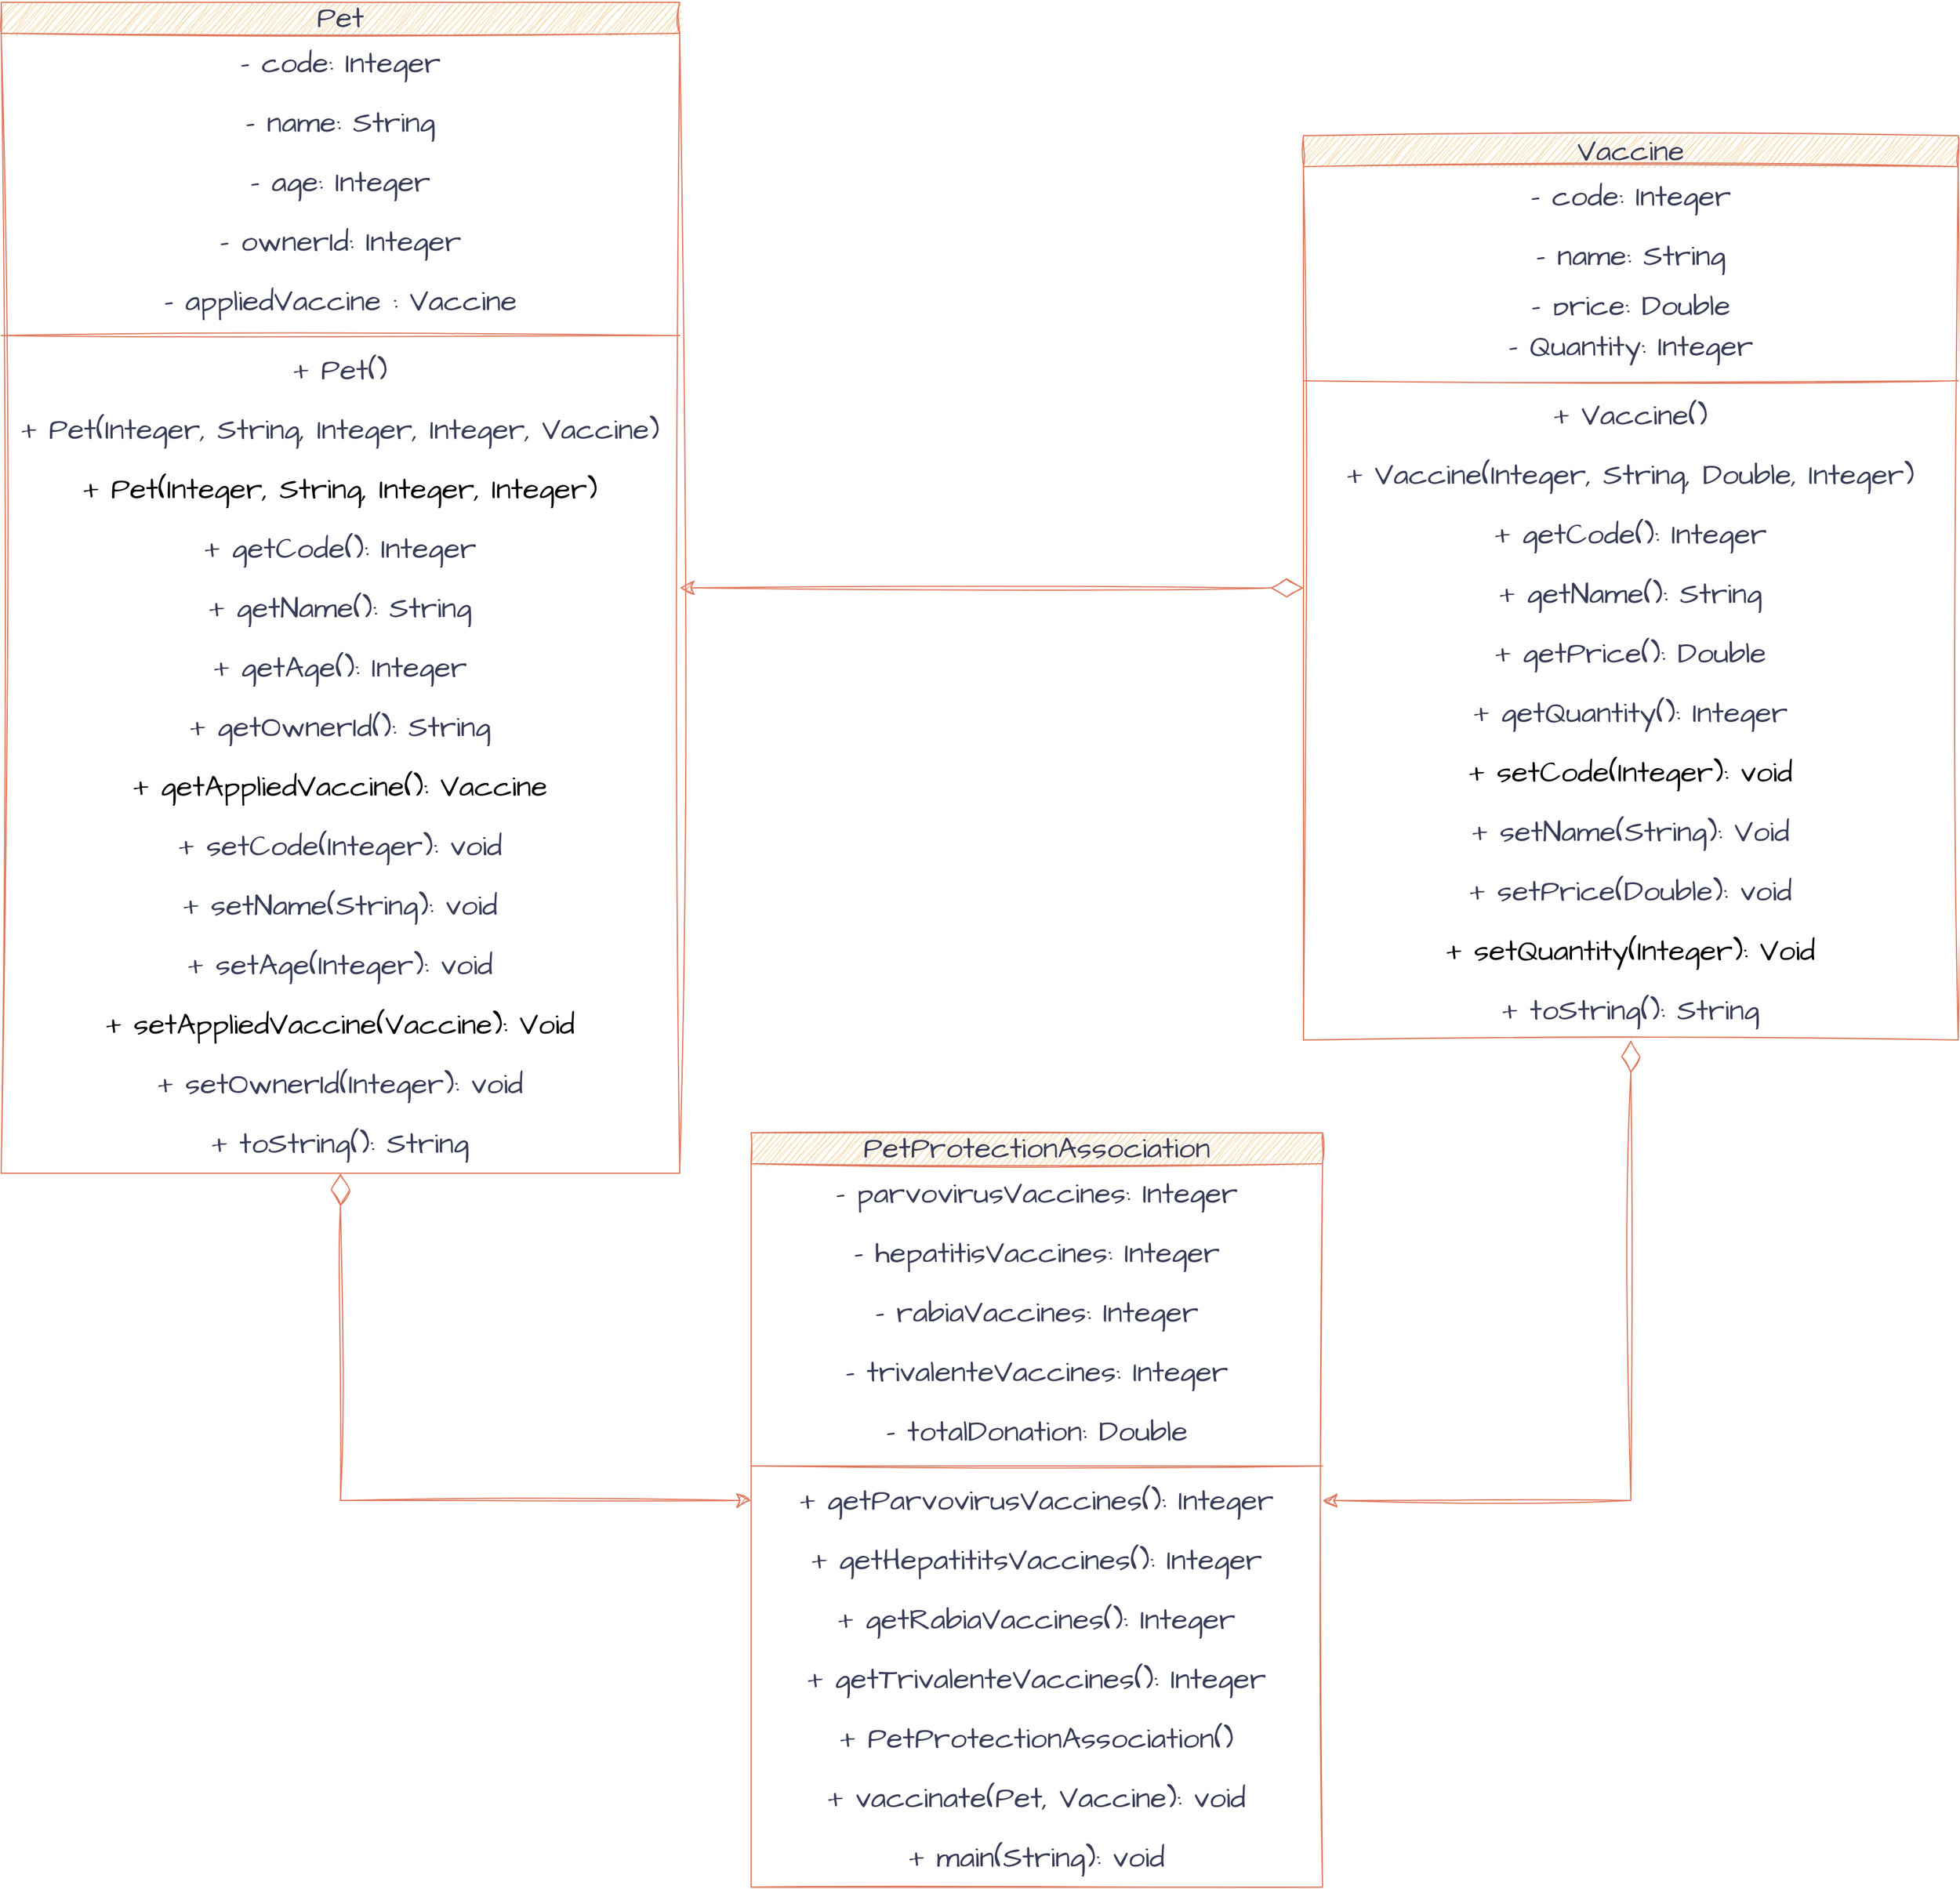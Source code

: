 <mxfile version="22.0.2" type="device">
  <diagram id="C5RBs43oDa-KdzZeNtuy" name="Page-1">
    <mxGraphModel dx="2390" dy="1477" grid="1" gridSize="10" guides="1" tooltips="1" connect="1" arrows="1" fold="1" page="1" pageScale="1" pageWidth="827" pageHeight="1169" math="0" shadow="0">
      <root>
        <mxCell id="WIyWlLk6GJQsqaUBKTNV-0" />
        <mxCell id="WIyWlLk6GJQsqaUBKTNV-1" parent="WIyWlLk6GJQsqaUBKTNV-0" />
        <mxCell id="9QMNmNmVJkwiS58PLL3N-5" style="edgeStyle=orthogonalEdgeStyle;rounded=0;orthogonalLoop=1;jettySize=auto;html=1;entryX=0;entryY=0.5;entryDx=0;entryDy=0;fontSize=25;startSize=25;endSize=10;startArrow=diamondThin;startFill=0;strokeWidth=1;endArrow=classic;endFill=1;sourcePerimeterSpacing=0;sketch=1;curveFitting=1;jiggle=2;labelBackgroundColor=none;strokeColor=#E07A5F;fontColor=default;fontFamily=Architects Daughter;fontSource=https%3A%2F%2Ffonts.googleapis.com%2Fcss%3Ffamily%3DArchitects%2BDaughter;align=center;fontStyle=0;verticalAlign=middle;" parent="WIyWlLk6GJQsqaUBKTNV-1" source="s-cDR5zDLqDyJoDuvzJl-0" target="9QMNmNmVJkwiS58PLL3N-0" edge="1">
          <mxGeometry relative="1" as="geometry" />
        </mxCell>
        <mxCell id="s-cDR5zDLqDyJoDuvzJl-0" value="Pet" style="swimlane;fontStyle=0;align=center;verticalAlign=middle;childLayout=stackLayout;horizontal=1;startSize=26;horizontalStack=0;resizeParent=1;resizeParentMax=0;resizeLast=0;collapsible=1;marginBottom=0;whiteSpace=wrap;html=1;rounded=0;labelBackgroundColor=none;fontFamily=Architects Daughter;fontSize=25;sketch=1;curveFitting=1;jiggle=2;fillColor=#F2CC8F;strokeColor=#E07A5F;fontColor=#393C56;fontSource=https%3A%2F%2Ffonts.googleapis.com%2Fcss%3Ffamily%3DArchitects%2BDaughter;" parent="WIyWlLk6GJQsqaUBKTNV-1" vertex="1">
          <mxGeometry x="10" y="10" width="570" height="984" as="geometry" />
        </mxCell>
        <mxCell id="s-cDR5zDLqDyJoDuvzJl-1" value="- code: Integer" style="text;strokeColor=none;fillColor=none;align=center;verticalAlign=middle;spacingLeft=4;spacingRight=4;overflow=hidden;rotatable=0;points=[[0,0.5],[1,0.5]];portConstraint=eastwest;whiteSpace=wrap;html=1;rounded=0;labelBackgroundColor=none;fontFamily=Architects Daughter;fontSize=25;sketch=1;curveFitting=1;jiggle=2;fontColor=#393C56;fontSource=https%3A%2F%2Ffonts.googleapis.com%2Fcss%3Ffamily%3DArchitects%2BDaughter;fontStyle=0" parent="s-cDR5zDLqDyJoDuvzJl-0" vertex="1">
          <mxGeometry y="26" width="570" height="50" as="geometry" />
        </mxCell>
        <mxCell id="s-cDR5zDLqDyJoDuvzJl-4" value="- name: String" style="text;strokeColor=none;fillColor=none;align=center;verticalAlign=middle;spacingLeft=4;spacingRight=4;overflow=hidden;rotatable=0;points=[[0,0.5],[1,0.5]];portConstraint=eastwest;whiteSpace=wrap;html=1;rounded=0;labelBackgroundColor=none;fontFamily=Architects Daughter;fontSize=25;sketch=1;curveFitting=1;jiggle=2;fontColor=#393C56;fontSource=https%3A%2F%2Ffonts.googleapis.com%2Fcss%3Ffamily%3DArchitects%2BDaughter;fontStyle=0" parent="s-cDR5zDLqDyJoDuvzJl-0" vertex="1">
          <mxGeometry y="76" width="570" height="50" as="geometry" />
        </mxCell>
        <mxCell id="s-cDR5zDLqDyJoDuvzJl-5" value="- age: Integer" style="text;strokeColor=none;fillColor=none;align=center;verticalAlign=middle;spacingLeft=4;spacingRight=4;overflow=hidden;rotatable=0;points=[[0,0.5],[1,0.5]];portConstraint=eastwest;whiteSpace=wrap;html=1;rounded=0;labelBackgroundColor=none;fontFamily=Architects Daughter;fontSize=25;sketch=1;curveFitting=1;jiggle=2;fontColor=#393C56;fontSource=https%3A%2F%2Ffonts.googleapis.com%2Fcss%3Ffamily%3DArchitects%2BDaughter;fontStyle=0" parent="s-cDR5zDLqDyJoDuvzJl-0" vertex="1">
          <mxGeometry y="126" width="570" height="50" as="geometry" />
        </mxCell>
        <mxCell id="s-cDR5zDLqDyJoDuvzJl-6" value="- ownerId: Integer" style="text;strokeColor=none;fillColor=none;align=center;verticalAlign=middle;spacingLeft=4;spacingRight=4;overflow=hidden;rotatable=0;points=[[0,0.5],[1,0.5]];portConstraint=eastwest;whiteSpace=wrap;html=1;rounded=0;labelBackgroundColor=none;fontFamily=Architects Daughter;fontSize=25;sketch=1;curveFitting=1;jiggle=2;fontColor=#393C56;fontSource=https%3A%2F%2Ffonts.googleapis.com%2Fcss%3Ffamily%3DArchitects%2BDaughter;fontStyle=0" parent="s-cDR5zDLqDyJoDuvzJl-0" vertex="1">
          <mxGeometry y="176" width="570" height="50" as="geometry" />
        </mxCell>
        <mxCell id="s-cDR5zDLqDyJoDuvzJl-7" value="- appliedVaccine : Vaccine" style="text;strokeColor=none;fillColor=none;align=center;verticalAlign=middle;spacingLeft=4;spacingRight=4;overflow=hidden;rotatable=0;points=[[0,0.5],[1,0.5]];portConstraint=eastwest;whiteSpace=wrap;html=1;rounded=0;labelBackgroundColor=none;fontFamily=Architects Daughter;fontSize=25;sketch=1;curveFitting=1;jiggle=2;fontColor=#393C56;fontSource=https%3A%2F%2Ffonts.googleapis.com%2Fcss%3Ffamily%3DArchitects%2BDaughter;fontStyle=0" parent="s-cDR5zDLqDyJoDuvzJl-0" vertex="1">
          <mxGeometry y="226" width="570" height="50" as="geometry" />
        </mxCell>
        <mxCell id="s-cDR5zDLqDyJoDuvzJl-2" value="" style="line;strokeWidth=1;fillColor=none;align=center;verticalAlign=middle;spacingTop=-1;spacingLeft=3;spacingRight=3;rotatable=0;labelPosition=right;points=[];portConstraint=eastwest;rounded=0;labelBackgroundColor=none;fontSize=25;fontFamily=Architects Daughter;sketch=1;curveFitting=1;jiggle=2;strokeColor=#E07A5F;fontColor=#393C56;fontSource=https%3A%2F%2Ffonts.googleapis.com%2Fcss%3Ffamily%3DArchitects%2BDaughter;fontStyle=0" parent="s-cDR5zDLqDyJoDuvzJl-0" vertex="1">
          <mxGeometry y="276" width="570" height="8" as="geometry" />
        </mxCell>
        <mxCell id="4rWNcDBVHaxj59ABQTRB-32" value="+ Pet()" style="text;strokeColor=none;fillColor=none;align=center;verticalAlign=middle;spacingLeft=4;spacingRight=4;overflow=hidden;rotatable=0;points=[[0,0.5],[1,0.5]];portConstraint=eastwest;whiteSpace=wrap;html=1;rounded=0;labelBackgroundColor=none;fontFamily=Architects Daughter;fontSize=25;sketch=1;curveFitting=1;jiggle=2;fontColor=#393C56;fontSource=https%3A%2F%2Ffonts.googleapis.com%2Fcss%3Ffamily%3DArchitects%2BDaughter;fontStyle=0" vertex="1" parent="s-cDR5zDLqDyJoDuvzJl-0">
          <mxGeometry y="284" width="570" height="50" as="geometry" />
        </mxCell>
        <mxCell id="RIRtDlf__ccD125BJFYe-2" value="+ Pet(Integer, String, Integer, Integer, Vaccine)" style="text;strokeColor=none;fillColor=none;align=center;verticalAlign=middle;spacingLeft=4;spacingRight=4;overflow=hidden;rotatable=0;points=[[0,0.5],[1,0.5]];portConstraint=eastwest;whiteSpace=wrap;html=1;rounded=0;labelBackgroundColor=none;fontFamily=Architects Daughter;fontSize=25;sketch=1;curveFitting=1;jiggle=2;fontColor=#393C56;fontSource=https%3A%2F%2Ffonts.googleapis.com%2Fcss%3Ffamily%3DArchitects%2BDaughter;fontStyle=0" parent="s-cDR5zDLqDyJoDuvzJl-0" vertex="1">
          <mxGeometry y="334" width="570" height="50" as="geometry" />
        </mxCell>
        <mxCell id="m6N8ooDh9dfK12j7BLAH-2" value="+ Pet(Integer, String, Integer, Integer)" style="text;strokeColor=none;fillColor=none;align=center;verticalAlign=middle;spacingLeft=4;spacingRight=4;overflow=hidden;rotatable=0;points=[[0,0.5],[1,0.5]];portConstraint=eastwest;whiteSpace=wrap;html=1;fontSize=25;fontFamily=Architects Daughter;fontStyle=0" parent="s-cDR5zDLqDyJoDuvzJl-0" vertex="1">
          <mxGeometry y="384" width="570" height="50" as="geometry" />
        </mxCell>
        <mxCell id="RIRtDlf__ccD125BJFYe-3" value="+ getCode(): Integer" style="text;strokeColor=none;fillColor=none;align=center;verticalAlign=middle;spacingLeft=4;spacingRight=4;overflow=hidden;rotatable=0;points=[[0,0.5],[1,0.5]];portConstraint=eastwest;whiteSpace=wrap;html=1;rounded=0;labelBackgroundColor=none;fontFamily=Architects Daughter;fontSize=25;sketch=1;curveFitting=1;jiggle=2;fontColor=#393C56;fontSource=https%3A%2F%2Ffonts.googleapis.com%2Fcss%3Ffamily%3DArchitects%2BDaughter;fontStyle=0" parent="s-cDR5zDLqDyJoDuvzJl-0" vertex="1">
          <mxGeometry y="434" width="570" height="50" as="geometry" />
        </mxCell>
        <mxCell id="RIRtDlf__ccD125BJFYe-4" value="+ getName(): String" style="text;strokeColor=none;fillColor=none;align=center;verticalAlign=middle;spacingLeft=4;spacingRight=4;overflow=hidden;rotatable=0;points=[[0,0.5],[1,0.5]];portConstraint=eastwest;whiteSpace=wrap;html=1;rounded=0;labelBackgroundColor=none;fontFamily=Architects Daughter;fontSize=25;sketch=1;curveFitting=1;jiggle=2;fontColor=#393C56;fontSource=https%3A%2F%2Ffonts.googleapis.com%2Fcss%3Ffamily%3DArchitects%2BDaughter;fontStyle=0" parent="s-cDR5zDLqDyJoDuvzJl-0" vertex="1">
          <mxGeometry y="484" width="570" height="50" as="geometry" />
        </mxCell>
        <mxCell id="RIRtDlf__ccD125BJFYe-5" value="+ getAge(): Integer" style="text;strokeColor=none;fillColor=none;align=center;verticalAlign=middle;spacingLeft=4;spacingRight=4;overflow=hidden;rotatable=0;points=[[0,0.5],[1,0.5]];portConstraint=eastwest;whiteSpace=wrap;html=1;rounded=0;labelBackgroundColor=none;fontFamily=Architects Daughter;fontSize=25;sketch=1;curveFitting=1;jiggle=2;fontColor=#393C56;fontSource=https%3A%2F%2Ffonts.googleapis.com%2Fcss%3Ffamily%3DArchitects%2BDaughter;fontStyle=0" parent="s-cDR5zDLqDyJoDuvzJl-0" vertex="1">
          <mxGeometry y="534" width="570" height="50" as="geometry" />
        </mxCell>
        <mxCell id="RIRtDlf__ccD125BJFYe-6" value="+ getOwnerId(): String" style="text;strokeColor=none;fillColor=none;align=center;verticalAlign=middle;spacingLeft=4;spacingRight=4;overflow=hidden;rotatable=0;points=[[0,0.5],[1,0.5]];portConstraint=eastwest;whiteSpace=wrap;html=1;rounded=0;labelBackgroundColor=none;fontFamily=Architects Daughter;fontSize=25;sketch=1;curveFitting=1;jiggle=2;fontColor=#393C56;fontSource=https%3A%2F%2Ffonts.googleapis.com%2Fcss%3Ffamily%3DArchitects%2BDaughter;fontStyle=0" parent="s-cDR5zDLqDyJoDuvzJl-0" vertex="1">
          <mxGeometry y="584" width="570" height="50" as="geometry" />
        </mxCell>
        <mxCell id="m6N8ooDh9dfK12j7BLAH-3" value="+ getAppliedVaccine(): Vaccine" style="text;strokeColor=none;fillColor=none;align=center;verticalAlign=middle;spacingLeft=4;spacingRight=4;overflow=hidden;rotatable=0;points=[[0,0.5],[1,0.5]];portConstraint=eastwest;whiteSpace=wrap;html=1;fontSize=25;fontFamily=Architects Daughter;fontStyle=0" parent="s-cDR5zDLqDyJoDuvzJl-0" vertex="1">
          <mxGeometry y="634" width="570" height="50" as="geometry" />
        </mxCell>
        <mxCell id="RIRtDlf__ccD125BJFYe-8" value="+ setCode(Integer): void" style="text;strokeColor=none;fillColor=none;align=center;verticalAlign=middle;spacingLeft=4;spacingRight=4;overflow=hidden;rotatable=0;points=[[0,0.5],[1,0.5]];portConstraint=eastwest;whiteSpace=wrap;html=1;rounded=0;labelBackgroundColor=none;fontFamily=Architects Daughter;fontSize=25;glass=0;shadow=0;noLabel=0;portConstraintRotation=0;snapToPoint=0;fixDash=0;metaEdit=0;backgroundOutline=0;sketch=1;curveFitting=1;jiggle=2;fontColor=#393C56;fontSource=https%3A%2F%2Ffonts.googleapis.com%2Fcss%3Ffamily%3DArchitects%2BDaughter;fontStyle=0" parent="s-cDR5zDLqDyJoDuvzJl-0" vertex="1">
          <mxGeometry y="684" width="570" height="50" as="geometry" />
        </mxCell>
        <mxCell id="RIRtDlf__ccD125BJFYe-9" value="+ setName(String): void" style="text;strokeColor=none;fillColor=none;align=center;verticalAlign=middle;spacingLeft=4;spacingRight=4;overflow=hidden;rotatable=0;points=[[0,0.5],[1,0.5]];portConstraint=eastwest;whiteSpace=wrap;html=1;rounded=0;labelBackgroundColor=none;fontFamily=Architects Daughter;fontSize=25;glass=0;shadow=0;noLabel=0;portConstraintRotation=0;snapToPoint=0;fixDash=0;metaEdit=0;backgroundOutline=0;sketch=1;curveFitting=1;jiggle=2;fontColor=#393C56;fontSource=https%3A%2F%2Ffonts.googleapis.com%2Fcss%3Ffamily%3DArchitects%2BDaughter;fontStyle=0" parent="s-cDR5zDLqDyJoDuvzJl-0" vertex="1">
          <mxGeometry y="734" width="570" height="50" as="geometry" />
        </mxCell>
        <mxCell id="RIRtDlf__ccD125BJFYe-10" value="+ setAge(Integer): void" style="text;strokeColor=none;fillColor=none;align=center;verticalAlign=middle;spacingLeft=4;spacingRight=4;overflow=hidden;rotatable=0;points=[[0,0.5],[1,0.5]];portConstraint=eastwest;whiteSpace=wrap;html=1;rounded=0;labelBackgroundColor=none;fontFamily=Architects Daughter;fontSize=25;glass=0;shadow=0;noLabel=0;portConstraintRotation=0;snapToPoint=0;fixDash=0;metaEdit=0;backgroundOutline=0;sketch=1;curveFitting=1;jiggle=2;fontColor=#393C56;fontSource=https%3A%2F%2Ffonts.googleapis.com%2Fcss%3Ffamily%3DArchitects%2BDaughter;fontStyle=0" parent="s-cDR5zDLqDyJoDuvzJl-0" vertex="1">
          <mxGeometry y="784" width="570" height="50" as="geometry" />
        </mxCell>
        <mxCell id="m6N8ooDh9dfK12j7BLAH-4" value="+ setAppliedVaccine(Vaccine): Void" style="text;strokeColor=none;fillColor=none;align=center;verticalAlign=middle;spacingLeft=4;spacingRight=4;overflow=hidden;rotatable=0;points=[[0,0.5],[1,0.5]];portConstraint=eastwest;whiteSpace=wrap;html=1;fontSize=25;fontFamily=Architects Daughter;fontStyle=0" parent="s-cDR5zDLqDyJoDuvzJl-0" vertex="1">
          <mxGeometry y="834" width="570" height="50" as="geometry" />
        </mxCell>
        <mxCell id="RIRtDlf__ccD125BJFYe-11" value="+ setOwnerId(Integer): void" style="text;strokeColor=none;fillColor=none;align=center;verticalAlign=middle;spacingLeft=4;spacingRight=4;overflow=hidden;rotatable=0;points=[[0,0.5],[1,0.5]];portConstraint=eastwest;whiteSpace=wrap;html=1;rounded=0;labelBackgroundColor=none;fontFamily=Architects Daughter;fontSize=25;glass=0;shadow=0;noLabel=0;portConstraintRotation=0;snapToPoint=0;fixDash=0;metaEdit=0;backgroundOutline=0;sketch=1;curveFitting=1;jiggle=2;fontColor=#393C56;fontSource=https%3A%2F%2Ffonts.googleapis.com%2Fcss%3Ffamily%3DArchitects%2BDaughter;fontStyle=0" parent="s-cDR5zDLqDyJoDuvzJl-0" vertex="1">
          <mxGeometry y="884" width="570" height="50" as="geometry" />
        </mxCell>
        <mxCell id="s-cDR5zDLqDyJoDuvzJl-3" value="+ toString(): String" style="text;strokeColor=none;fillColor=none;align=center;verticalAlign=middle;spacingLeft=4;spacingRight=4;overflow=hidden;rotatable=0;points=[[0,0.5],[1,0.5]];portConstraint=eastwest;whiteSpace=wrap;html=1;rounded=0;labelBackgroundColor=none;fontFamily=Architects Daughter;fontSize=25;glass=0;shadow=0;noLabel=0;portConstraintRotation=0;snapToPoint=0;fixDash=0;metaEdit=0;backgroundOutline=0;fontStyle=0;sketch=1;curveFitting=1;jiggle=2;fontColor=#393C56;fontSource=https%3A%2F%2Ffonts.googleapis.com%2Fcss%3Ffamily%3DArchitects%2BDaughter;" parent="s-cDR5zDLqDyJoDuvzJl-0" vertex="1">
          <mxGeometry y="934" width="570" height="50" as="geometry" />
        </mxCell>
        <mxCell id="9QMNmNmVJkwiS58PLL3N-7" style="edgeStyle=orthogonalEdgeStyle;rounded=0;orthogonalLoop=1;jettySize=auto;html=1;entryX=1;entryY=0.5;entryDx=0;entryDy=0;fontSize=25;startSize=25;endSize=10;endArrow=classic;endFill=1;startArrow=diamondThin;startFill=0;sketch=1;curveFitting=1;jiggle=2;labelBackgroundColor=none;strokeColor=#E07A5F;fontColor=default;fontFamily=Architects Daughter;fontSource=https%3A%2F%2Ffonts.googleapis.com%2Fcss%3Ffamily%3DArchitects%2BDaughter;align=center;fontStyle=0;verticalAlign=middle;" parent="WIyWlLk6GJQsqaUBKTNV-1" source="s-cDR5zDLqDyJoDuvzJl-9" target="9QMNmNmVJkwiS58PLL3N-0" edge="1">
          <mxGeometry relative="1" as="geometry" />
        </mxCell>
        <mxCell id="4rWNcDBVHaxj59ABQTRB-31" style="edgeStyle=none;curved=1;rounded=0;sketch=1;hachureGap=4;jiggle=2;curveFitting=1;orthogonalLoop=1;jettySize=auto;html=1;fontFamily=Architects Daughter;fontSource=https%3A%2F%2Ffonts.googleapis.com%2Fcss%3Ffamily%3DArchitects%2BDaughter;fontSize=16;startSize=25;endSize=10;fillColor=#ffe6cc;strokeColor=#E07A5F;startArrow=diamondThin;startFill=0;" edge="1" parent="WIyWlLk6GJQsqaUBKTNV-1" source="s-cDR5zDLqDyJoDuvzJl-9" target="s-cDR5zDLqDyJoDuvzJl-0">
          <mxGeometry relative="1" as="geometry" />
        </mxCell>
        <mxCell id="s-cDR5zDLqDyJoDuvzJl-9" value="Vaccine" style="swimlane;fontStyle=0;align=center;verticalAlign=middle;childLayout=stackLayout;horizontal=1;startSize=26;horizontalStack=0;resizeParent=1;resizeParentMax=0;resizeLast=0;collapsible=1;marginBottom=0;whiteSpace=wrap;html=1;rounded=0;labelBackgroundColor=none;fontSize=25;fontFamily=Architects Daughter;sketch=1;curveFitting=1;jiggle=2;fillColor=#F2CC8F;strokeColor=#E07A5F;fontColor=#393C56;fontSource=https%3A%2F%2Ffonts.googleapis.com%2Fcss%3Ffamily%3DArchitects%2BDaughter;" parent="WIyWlLk6GJQsqaUBKTNV-1" vertex="1">
          <mxGeometry x="1104" y="122" width="550" height="760" as="geometry" />
        </mxCell>
        <mxCell id="s-cDR5zDLqDyJoDuvzJl-10" value="- code: Integer" style="text;strokeColor=none;fillColor=none;align=center;verticalAlign=middle;spacingLeft=4;spacingRight=4;overflow=hidden;rotatable=0;points=[[0,0.5],[1,0.5]];portConstraint=eastwest;whiteSpace=wrap;html=1;rounded=0;labelBackgroundColor=none;fontFamily=Architects Daughter;fontSize=25;sketch=1;curveFitting=1;jiggle=2;fontColor=#393C56;fontSource=https%3A%2F%2Ffonts.googleapis.com%2Fcss%3Ffamily%3DArchitects%2BDaughter;fontStyle=0" parent="s-cDR5zDLqDyJoDuvzJl-9" vertex="1">
          <mxGeometry y="26" width="550" height="50" as="geometry" />
        </mxCell>
        <mxCell id="s-cDR5zDLqDyJoDuvzJl-11" value="- name: String" style="text;strokeColor=none;fillColor=none;align=center;verticalAlign=middle;spacingLeft=4;spacingRight=4;overflow=hidden;rotatable=0;points=[[0,0.5],[1,0.5]];portConstraint=eastwest;whiteSpace=wrap;html=1;rounded=0;labelBackgroundColor=none;fontFamily=Architects Daughter;fontSize=25;sketch=1;curveFitting=1;jiggle=2;fontColor=#393C56;fontSource=https%3A%2F%2Ffonts.googleapis.com%2Fcss%3Ffamily%3DArchitects%2BDaughter;fontStyle=0" parent="s-cDR5zDLqDyJoDuvzJl-9" vertex="1">
          <mxGeometry y="76" width="550" height="50" as="geometry" />
        </mxCell>
        <mxCell id="s-cDR5zDLqDyJoDuvzJl-12" value="- price: Double" style="text;strokeColor=none;fillColor=none;align=center;verticalAlign=middle;spacingLeft=4;spacingRight=4;overflow=hidden;rotatable=0;points=[[0,0.5],[1,0.5]];portConstraint=eastwest;whiteSpace=wrap;html=1;rounded=0;labelBackgroundColor=none;fontFamily=Architects Daughter;fontSize=25;sketch=1;curveFitting=1;jiggle=2;fontColor=#393C56;fontSource=https%3A%2F%2Ffonts.googleapis.com%2Fcss%3Ffamily%3DArchitects%2BDaughter;fontStyle=0" parent="s-cDR5zDLqDyJoDuvzJl-9" vertex="1">
          <mxGeometry y="126" width="550" height="26" as="geometry" />
        </mxCell>
        <mxCell id="s-cDR5zDLqDyJoDuvzJl-19" value="- Quantity: Integer" style="text;strokeColor=none;fillColor=none;align=center;verticalAlign=middle;spacingLeft=4;spacingRight=4;overflow=hidden;rotatable=0;points=[[0,0.5],[1,0.5]];portConstraint=eastwest;whiteSpace=wrap;html=1;rounded=0;labelBackgroundColor=none;fontFamily=Architects Daughter;fontSize=25;sketch=1;curveFitting=1;jiggle=2;fontColor=#393C56;fontSource=https%3A%2F%2Ffonts.googleapis.com%2Fcss%3Ffamily%3DArchitects%2BDaughter;fontStyle=0" parent="s-cDR5zDLqDyJoDuvzJl-9" vertex="1">
          <mxGeometry y="152" width="550" height="50" as="geometry" />
        </mxCell>
        <mxCell id="s-cDR5zDLqDyJoDuvzJl-15" value="" style="line;strokeWidth=1;fillColor=none;align=center;verticalAlign=middle;spacingTop=-1;spacingLeft=3;spacingRight=3;rotatable=0;labelPosition=right;points=[];portConstraint=eastwest;rounded=0;labelBackgroundColor=none;fontSize=25;fontFamily=Architects Daughter;sketch=1;curveFitting=1;jiggle=2;strokeColor=#E07A5F;fontColor=#393C56;fontSource=https%3A%2F%2Ffonts.googleapis.com%2Fcss%3Ffamily%3DArchitects%2BDaughter;fontStyle=0" parent="s-cDR5zDLqDyJoDuvzJl-9" vertex="1">
          <mxGeometry y="202" width="550" height="8" as="geometry" />
        </mxCell>
        <mxCell id="4rWNcDBVHaxj59ABQTRB-33" value="+ Vaccine()" style="text;strokeColor=none;fillColor=none;align=center;verticalAlign=middle;spacingLeft=4;spacingRight=4;overflow=hidden;rotatable=0;points=[[0,0.5],[1,0.5]];portConstraint=eastwest;whiteSpace=wrap;html=1;rounded=0;labelBackgroundColor=none;fontFamily=Architects Daughter;fontSize=25;sketch=1;curveFitting=1;jiggle=2;fontColor=#393C56;fontSource=https%3A%2F%2Ffonts.googleapis.com%2Fcss%3Ffamily%3DArchitects%2BDaughter;fontStyle=0" vertex="1" parent="s-cDR5zDLqDyJoDuvzJl-9">
          <mxGeometry y="210" width="550" height="50" as="geometry" />
        </mxCell>
        <mxCell id="RIRtDlf__ccD125BJFYe-13" value="+ Vaccine(Integer, String, Double, Integer)" style="text;strokeColor=none;fillColor=none;align=center;verticalAlign=middle;spacingLeft=4;spacingRight=4;overflow=hidden;rotatable=0;points=[[0,0.5],[1,0.5]];portConstraint=eastwest;whiteSpace=wrap;html=1;rounded=0;labelBackgroundColor=none;fontFamily=Architects Daughter;fontSize=25;sketch=1;curveFitting=1;jiggle=2;fontColor=#393C56;fontSource=https%3A%2F%2Ffonts.googleapis.com%2Fcss%3Ffamily%3DArchitects%2BDaughter;fontStyle=0" parent="s-cDR5zDLqDyJoDuvzJl-9" vertex="1">
          <mxGeometry y="260" width="550" height="50" as="geometry" />
        </mxCell>
        <mxCell id="RIRtDlf__ccD125BJFYe-14" value="+ getCode(): Integer" style="text;strokeColor=none;fillColor=none;align=center;verticalAlign=middle;spacingLeft=4;spacingRight=4;overflow=hidden;rotatable=0;points=[[0,0.5],[1,0.5]];portConstraint=eastwest;whiteSpace=wrap;html=1;rounded=0;labelBackgroundColor=none;fontFamily=Architects Daughter;fontSize=25;sketch=1;curveFitting=1;jiggle=2;fontColor=#393C56;fontSource=https%3A%2F%2Ffonts.googleapis.com%2Fcss%3Ffamily%3DArchitects%2BDaughter;fontStyle=0" parent="s-cDR5zDLqDyJoDuvzJl-9" vertex="1">
          <mxGeometry y="310" width="550" height="50" as="geometry" />
        </mxCell>
        <mxCell id="RIRtDlf__ccD125BJFYe-15" value="+ getName(): String" style="text;strokeColor=none;fillColor=none;align=center;verticalAlign=middle;spacingLeft=4;spacingRight=4;overflow=hidden;rotatable=0;points=[[0,0.5],[1,0.5]];portConstraint=eastwest;whiteSpace=wrap;html=1;rounded=0;labelBackgroundColor=none;fontFamily=Architects Daughter;fontSize=25;sketch=1;curveFitting=1;jiggle=2;fontColor=#393C56;fontSource=https%3A%2F%2Ffonts.googleapis.com%2Fcss%3Ffamily%3DArchitects%2BDaughter;fontStyle=0" parent="s-cDR5zDLqDyJoDuvzJl-9" vertex="1">
          <mxGeometry y="360" width="550" height="50" as="geometry" />
        </mxCell>
        <mxCell id="RIRtDlf__ccD125BJFYe-16" value="+ getPrice(): Double" style="text;strokeColor=none;fillColor=none;align=center;verticalAlign=middle;spacingLeft=4;spacingRight=4;overflow=hidden;rotatable=0;points=[[0,0.5],[1,0.5]];portConstraint=eastwest;whiteSpace=wrap;html=1;rounded=0;labelBackgroundColor=none;fontFamily=Architects Daughter;fontSize=25;sketch=1;curveFitting=1;jiggle=2;fontColor=#393C56;fontSource=https%3A%2F%2Ffonts.googleapis.com%2Fcss%3Ffamily%3DArchitects%2BDaughter;fontStyle=0" parent="s-cDR5zDLqDyJoDuvzJl-9" vertex="1">
          <mxGeometry y="410" width="550" height="50" as="geometry" />
        </mxCell>
        <mxCell id="RIRtDlf__ccD125BJFYe-17" value="+ getQuantity(): Integer" style="text;strokeColor=none;fillColor=none;align=center;verticalAlign=middle;spacingLeft=4;spacingRight=4;overflow=hidden;rotatable=0;points=[[0,0.5],[1,0.5]];portConstraint=eastwest;whiteSpace=wrap;html=1;rounded=0;labelBackgroundColor=none;fontFamily=Architects Daughter;fontSize=25;sketch=1;curveFitting=1;jiggle=2;fontColor=#393C56;fontSource=https%3A%2F%2Ffonts.googleapis.com%2Fcss%3Ffamily%3DArchitects%2BDaughter;fontStyle=0" parent="s-cDR5zDLqDyJoDuvzJl-9" vertex="1">
          <mxGeometry y="460" width="550" height="50" as="geometry" />
        </mxCell>
        <mxCell id="4rWNcDBVHaxj59ABQTRB-0" value="+ setCode(Integer): void" style="text;strokeColor=none;fillColor=none;align=center;verticalAlign=middle;spacingLeft=4;spacingRight=4;overflow=hidden;rotatable=0;points=[[0,0.5],[1,0.5]];portConstraint=eastwest;whiteSpace=wrap;html=1;fontSize=25;fontFamily=Architects Daughter;fontStyle=0" vertex="1" parent="s-cDR5zDLqDyJoDuvzJl-9">
          <mxGeometry y="510" width="550" height="50" as="geometry" />
        </mxCell>
        <mxCell id="SYzShqRqQN84-Aiarfp--0" value="+ setName(String): Void" style="text;strokeColor=none;fillColor=none;align=center;verticalAlign=middle;spacingLeft=4;spacingRight=4;overflow=hidden;rotatable=0;points=[[0,0.5],[1,0.5]];portConstraint=eastwest;whiteSpace=wrap;html=1;rounded=0;labelBackgroundColor=none;fontFamily=Architects Daughter;fontSize=25;sketch=1;curveFitting=1;jiggle=2;fontColor=#393C56;fontSource=https%3A%2F%2Ffonts.googleapis.com%2Fcss%3Ffamily%3DArchitects%2BDaughter;fontStyle=0" parent="s-cDR5zDLqDyJoDuvzJl-9" vertex="1">
          <mxGeometry y="560" width="550" height="50" as="geometry" />
        </mxCell>
        <mxCell id="SYzShqRqQN84-Aiarfp--1" value="+ setPrice(Double): void" style="text;strokeColor=none;fillColor=none;align=center;verticalAlign=middle;spacingLeft=4;spacingRight=4;overflow=hidden;rotatable=0;points=[[0,0.5],[1,0.5]];portConstraint=eastwest;whiteSpace=wrap;html=1;rounded=0;labelBackgroundColor=none;fontFamily=Architects Daughter;fontSize=25;sketch=1;curveFitting=1;jiggle=2;fontColor=#393C56;fontSource=https%3A%2F%2Ffonts.googleapis.com%2Fcss%3Ffamily%3DArchitects%2BDaughter;fontStyle=0" parent="s-cDR5zDLqDyJoDuvzJl-9" vertex="1">
          <mxGeometry y="610" width="550" height="50" as="geometry" />
        </mxCell>
        <mxCell id="4rWNcDBVHaxj59ABQTRB-1" value="+ setQuantity(Integer): Void" style="text;strokeColor=none;fillColor=none;align=center;verticalAlign=middle;spacingLeft=4;spacingRight=4;overflow=hidden;rotatable=0;points=[[0,0.5],[1,0.5]];portConstraint=eastwest;whiteSpace=wrap;html=1;fontSize=25;fontFamily=Architects Daughter;fontStyle=0" vertex="1" parent="s-cDR5zDLqDyJoDuvzJl-9">
          <mxGeometry y="660" width="550" height="50" as="geometry" />
        </mxCell>
        <mxCell id="4rWNcDBVHaxj59ABQTRB-34" value="+ toString(): String" style="text;strokeColor=none;fillColor=none;align=center;verticalAlign=middle;spacingLeft=4;spacingRight=4;overflow=hidden;rotatable=0;points=[[0,0.5],[1,0.5]];portConstraint=eastwest;whiteSpace=wrap;html=1;rounded=0;labelBackgroundColor=none;fontFamily=Architects Daughter;fontSize=25;glass=0;shadow=0;noLabel=0;portConstraintRotation=0;snapToPoint=0;fixDash=0;metaEdit=0;backgroundOutline=0;fontStyle=0;sketch=1;curveFitting=1;jiggle=2;fontColor=#393C56;fontSource=https%3A%2F%2Ffonts.googleapis.com%2Fcss%3Ffamily%3DArchitects%2BDaughter;" vertex="1" parent="s-cDR5zDLqDyJoDuvzJl-9">
          <mxGeometry y="710" width="550" height="50" as="geometry" />
        </mxCell>
        <mxCell id="ijpxQK83YY_1SpdZP8aC-0" value="PetProtectionAssociation" style="swimlane;fontStyle=0;align=center;verticalAlign=middle;childLayout=stackLayout;horizontal=1;startSize=26;horizontalStack=0;resizeParent=1;resizeParentMax=0;resizeLast=0;collapsible=1;marginBottom=0;whiteSpace=wrap;html=1;hachureGap=4;fontFamily=Architects Daughter;fontSize=25;labelBackgroundColor=none;sketch=1;curveFitting=1;jiggle=2;fillColor=#F2CC8F;strokeColor=#E07A5F;fontColor=#393C56;fontSource=https%3A%2F%2Ffonts.googleapis.com%2Fcss%3Ffamily%3DArchitects%2BDaughter;" parent="WIyWlLk6GJQsqaUBKTNV-1" vertex="1">
          <mxGeometry x="640" y="960" width="480" height="634" as="geometry" />
        </mxCell>
        <mxCell id="ijpxQK83YY_1SpdZP8aC-1" value="- parvovirusVaccines: Integer" style="text;strokeColor=none;fillColor=none;align=center;verticalAlign=middle;spacingLeft=4;spacingRight=4;overflow=hidden;rotatable=0;points=[[0,0.5],[1,0.5]];portConstraint=eastwest;whiteSpace=wrap;html=1;fontSize=25;fontFamily=Architects Daughter;labelBackgroundColor=none;sketch=1;curveFitting=1;jiggle=2;fontColor=#393C56;fontSource=https%3A%2F%2Ffonts.googleapis.com%2Fcss%3Ffamily%3DArchitects%2BDaughter;fontStyle=0" parent="ijpxQK83YY_1SpdZP8aC-0" vertex="1">
          <mxGeometry y="26" width="480" height="50" as="geometry" />
        </mxCell>
        <mxCell id="ijpxQK83YY_1SpdZP8aC-25" value="- hepatitisVaccines: Integer" style="text;strokeColor=none;fillColor=none;align=center;verticalAlign=middle;spacingLeft=4;spacingRight=4;overflow=hidden;rotatable=0;points=[[0,0.5],[1,0.5]];portConstraint=eastwest;whiteSpace=wrap;html=1;fontSize=25;fontFamily=Architects Daughter;labelBackgroundColor=none;sketch=1;curveFitting=1;jiggle=2;fontColor=#393C56;fontSource=https%3A%2F%2Ffonts.googleapis.com%2Fcss%3Ffamily%3DArchitects%2BDaughter;fontStyle=0" parent="ijpxQK83YY_1SpdZP8aC-0" vertex="1">
          <mxGeometry y="76" width="480" height="50" as="geometry" />
        </mxCell>
        <mxCell id="ijpxQK83YY_1SpdZP8aC-26" value="- rabiaVaccines: Integer" style="text;strokeColor=none;fillColor=none;align=center;verticalAlign=middle;spacingLeft=4;spacingRight=4;overflow=hidden;rotatable=0;points=[[0,0.5],[1,0.5]];portConstraint=eastwest;whiteSpace=wrap;html=1;fontSize=25;fontFamily=Architects Daughter;labelBackgroundColor=none;sketch=1;curveFitting=1;jiggle=2;fontColor=#393C56;fontSource=https%3A%2F%2Ffonts.googleapis.com%2Fcss%3Ffamily%3DArchitects%2BDaughter;fontStyle=0" parent="ijpxQK83YY_1SpdZP8aC-0" vertex="1">
          <mxGeometry y="126" width="480" height="50" as="geometry" />
        </mxCell>
        <mxCell id="ijpxQK83YY_1SpdZP8aC-27" value="- trivalenteVaccines: Integer" style="text;strokeColor=none;fillColor=none;align=center;verticalAlign=middle;spacingLeft=4;spacingRight=4;overflow=hidden;rotatable=0;points=[[0,0.5],[1,0.5]];portConstraint=eastwest;whiteSpace=wrap;html=1;fontSize=25;fontFamily=Architects Daughter;labelBackgroundColor=none;sketch=1;curveFitting=1;jiggle=2;fontColor=#393C56;fontSource=https%3A%2F%2Ffonts.googleapis.com%2Fcss%3Ffamily%3DArchitects%2BDaughter;fontStyle=0" parent="ijpxQK83YY_1SpdZP8aC-0" vertex="1">
          <mxGeometry y="176" width="480" height="50" as="geometry" />
        </mxCell>
        <mxCell id="ijpxQK83YY_1SpdZP8aC-28" value="- totalDonation: Double" style="text;strokeColor=none;fillColor=none;align=center;verticalAlign=middle;spacingLeft=4;spacingRight=4;overflow=hidden;rotatable=0;points=[[0,0.5],[1,0.5]];portConstraint=eastwest;whiteSpace=wrap;html=1;fontSize=25;fontFamily=Architects Daughter;labelBackgroundColor=none;sketch=1;curveFitting=1;jiggle=2;fontColor=#393C56;fontSource=https%3A%2F%2Ffonts.googleapis.com%2Fcss%3Ffamily%3DArchitects%2BDaughter;fontStyle=0" parent="ijpxQK83YY_1SpdZP8aC-0" vertex="1">
          <mxGeometry y="226" width="480" height="50" as="geometry" />
        </mxCell>
        <mxCell id="ijpxQK83YY_1SpdZP8aC-2" value="" style="line;strokeWidth=1;fillColor=none;align=center;verticalAlign=middle;spacingTop=-1;spacingLeft=3;spacingRight=3;rotatable=0;labelPosition=right;points=[];portConstraint=eastwest;hachureGap=4;fontFamily=Architects Daughter;fontSize=25;labelBackgroundColor=none;sketch=1;curveFitting=1;jiggle=2;strokeColor=#E07A5F;fontColor=#393C56;fontSource=https%3A%2F%2Ffonts.googleapis.com%2Fcss%3Ffamily%3DArchitects%2BDaughter;fontStyle=0" parent="ijpxQK83YY_1SpdZP8aC-0" vertex="1">
          <mxGeometry y="276" width="480" height="8" as="geometry" />
        </mxCell>
        <mxCell id="9QMNmNmVJkwiS58PLL3N-0" value="+ getParvovirusVaccines(): Integer" style="text;strokeColor=none;fillColor=none;align=center;verticalAlign=middle;spacingLeft=4;spacingRight=4;overflow=hidden;rotatable=0;points=[[0,0.5],[1,0.5]];portConstraint=eastwest;whiteSpace=wrap;html=1;fontSize=25;fontFamily=Architects Daughter;labelBackgroundColor=none;sketch=1;curveFitting=1;jiggle=2;fontColor=#393C56;fontSource=https%3A%2F%2Ffonts.googleapis.com%2Fcss%3Ffamily%3DArchitects%2BDaughter;fontStyle=0" parent="ijpxQK83YY_1SpdZP8aC-0" vertex="1">
          <mxGeometry y="284" width="480" height="50" as="geometry" />
        </mxCell>
        <mxCell id="9QMNmNmVJkwiS58PLL3N-1" value="+ getHepatititsVaccines(): Integer" style="text;strokeColor=none;fillColor=none;align=center;verticalAlign=middle;spacingLeft=4;spacingRight=4;overflow=hidden;rotatable=0;points=[[0,0.5],[1,0.5]];portConstraint=eastwest;whiteSpace=wrap;html=1;fontSize=25;fontFamily=Architects Daughter;labelBackgroundColor=none;sketch=1;curveFitting=1;jiggle=2;fontColor=#393C56;fontSource=https%3A%2F%2Ffonts.googleapis.com%2Fcss%3Ffamily%3DArchitects%2BDaughter;fontStyle=0" parent="ijpxQK83YY_1SpdZP8aC-0" vertex="1">
          <mxGeometry y="334" width="480" height="50" as="geometry" />
        </mxCell>
        <mxCell id="9QMNmNmVJkwiS58PLL3N-2" value="+ getRabiaVaccines(): Integer" style="text;strokeColor=none;fillColor=none;align=center;verticalAlign=middle;spacingLeft=4;spacingRight=4;overflow=hidden;rotatable=0;points=[[0,0.5],[1,0.5]];portConstraint=eastwest;whiteSpace=wrap;html=1;fontSize=25;fontFamily=Architects Daughter;labelBackgroundColor=none;sketch=1;curveFitting=1;jiggle=2;fontColor=#393C56;fontSource=https%3A%2F%2Ffonts.googleapis.com%2Fcss%3Ffamily%3DArchitects%2BDaughter;fontStyle=0" parent="ijpxQK83YY_1SpdZP8aC-0" vertex="1">
          <mxGeometry y="384" width="480" height="50" as="geometry" />
        </mxCell>
        <mxCell id="9QMNmNmVJkwiS58PLL3N-3" value="+ getTrivalenteVaccines(): Integer" style="text;strokeColor=none;fillColor=none;align=center;verticalAlign=middle;spacingLeft=4;spacingRight=4;overflow=hidden;rotatable=0;points=[[0,0.5],[1,0.5]];portConstraint=eastwest;whiteSpace=wrap;html=1;fontSize=25;fontFamily=Architects Daughter;labelBackgroundColor=none;sketch=1;curveFitting=1;jiggle=2;fontColor=#393C56;fontSource=https%3A%2F%2Ffonts.googleapis.com%2Fcss%3Ffamily%3DArchitects%2BDaughter;fontStyle=0" parent="ijpxQK83YY_1SpdZP8aC-0" vertex="1">
          <mxGeometry y="434" width="480" height="50" as="geometry" />
        </mxCell>
        <mxCell id="ijpxQK83YY_1SpdZP8aC-29" value="+ PetProtectionAssociation()" style="text;strokeColor=none;fillColor=none;align=center;verticalAlign=middle;spacingLeft=4;spacingRight=4;overflow=hidden;rotatable=0;points=[[0,0.5],[1,0.5]];portConstraint=eastwest;whiteSpace=wrap;html=1;fontSize=25;fontFamily=Architects Daughter;labelBackgroundColor=none;sketch=1;curveFitting=1;jiggle=2;fontColor=#393C56;fontSource=https%3A%2F%2Ffonts.googleapis.com%2Fcss%3Ffamily%3DArchitects%2BDaughter;fontStyle=0" parent="ijpxQK83YY_1SpdZP8aC-0" vertex="1">
          <mxGeometry y="484" width="480" height="50" as="geometry" />
        </mxCell>
        <mxCell id="ijpxQK83YY_1SpdZP8aC-30" value="+ vaccinate(Pet, Vaccine): void" style="text;strokeColor=none;fillColor=none;align=center;verticalAlign=middle;spacingLeft=4;spacingRight=4;overflow=hidden;rotatable=0;points=[[0,0.5],[1,0.5]];portConstraint=eastwest;whiteSpace=wrap;html=1;fontSize=25;fontFamily=Architects Daughter;labelBackgroundColor=none;sketch=1;curveFitting=1;jiggle=2;fontColor=#393C56;fontSource=https%3A%2F%2Ffonts.googleapis.com%2Fcss%3Ffamily%3DArchitects%2BDaughter;fontStyle=0" parent="ijpxQK83YY_1SpdZP8aC-0" vertex="1">
          <mxGeometry y="534" width="480" height="50" as="geometry" />
        </mxCell>
        <mxCell id="ijpxQK83YY_1SpdZP8aC-3" value="+ main(String): void" style="text;strokeColor=none;fillColor=none;align=center;verticalAlign=middle;spacingLeft=4;spacingRight=4;overflow=hidden;rotatable=0;points=[[0,0.5],[1,0.5]];portConstraint=eastwest;whiteSpace=wrap;html=1;fontSize=25;fontFamily=Architects Daughter;labelBackgroundColor=none;sketch=1;curveFitting=1;jiggle=2;fontColor=#393C56;fontSource=https%3A%2F%2Ffonts.googleapis.com%2Fcss%3Ffamily%3DArchitects%2BDaughter;fontStyle=0" parent="ijpxQK83YY_1SpdZP8aC-0" vertex="1">
          <mxGeometry y="584" width="480" height="50" as="geometry" />
        </mxCell>
      </root>
    </mxGraphModel>
  </diagram>
</mxfile>
